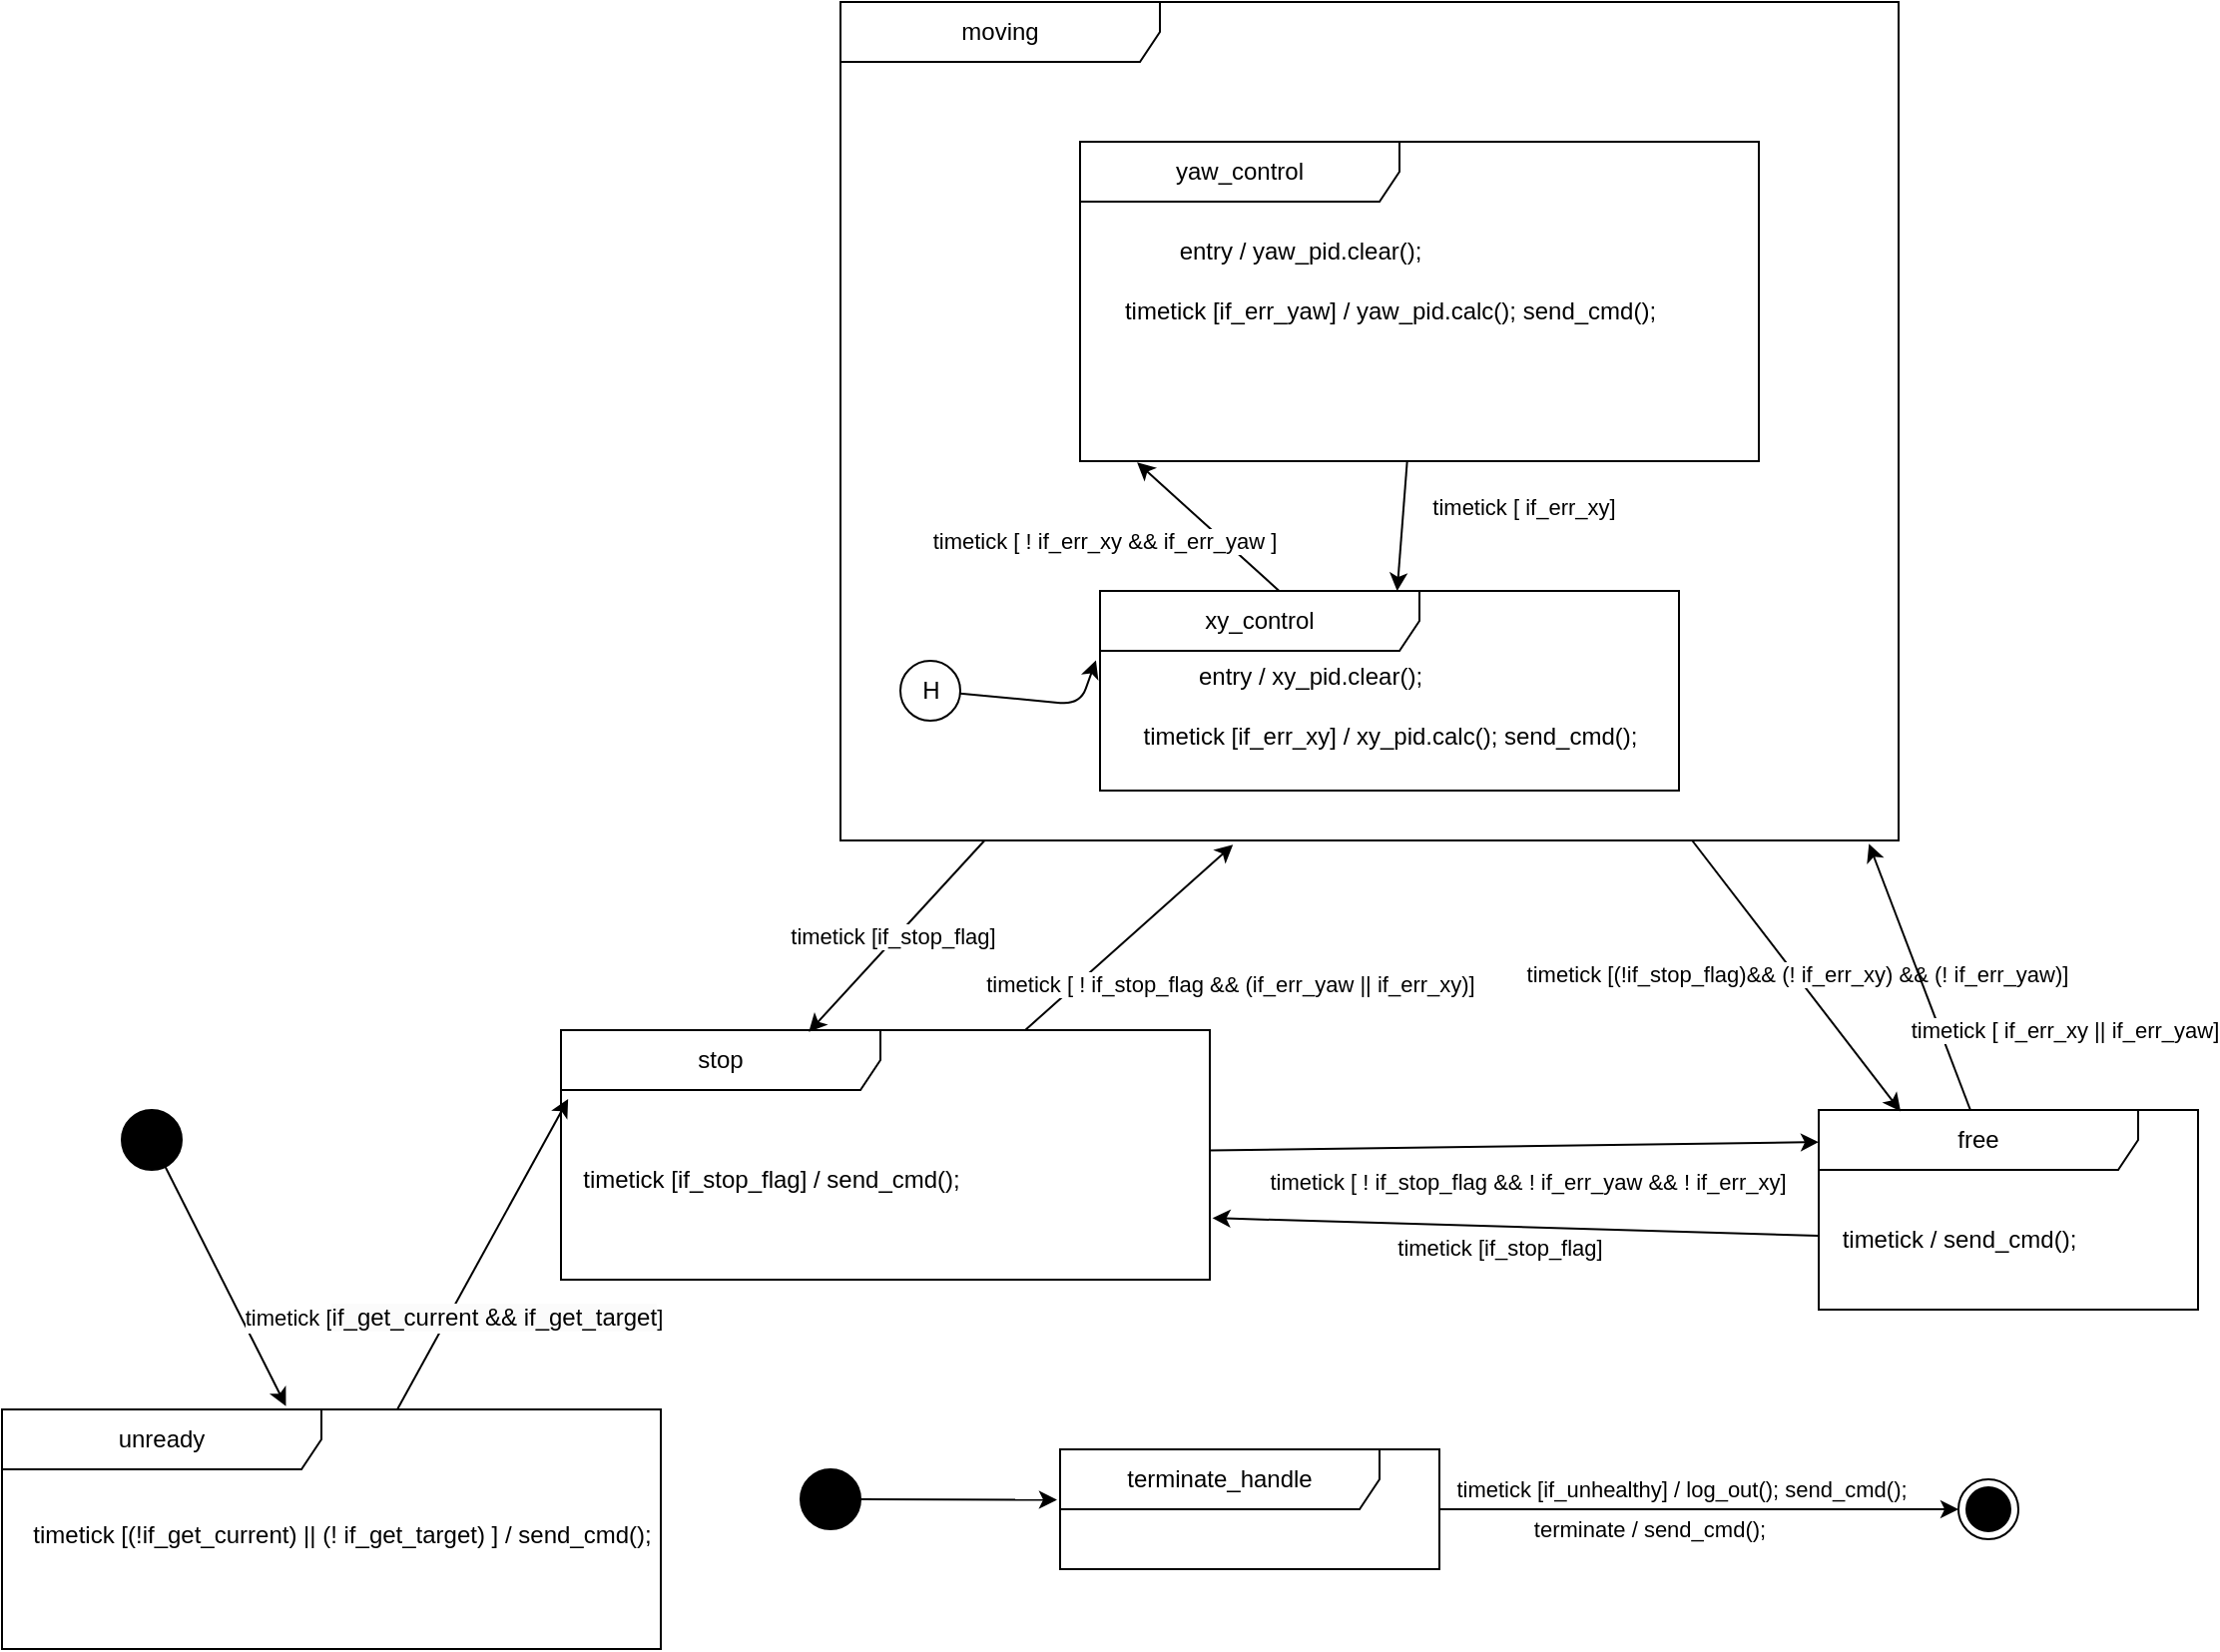 <mxfile>
    <diagram id="dLbpwWId31D5CVljBKBY" name="第 1 页">
        <mxGraphModel dx="1836" dy="414" grid="1" gridSize="10" guides="1" tooltips="1" connect="1" arrows="1" fold="1" page="1" pageScale="1" pageWidth="827" pageHeight="1169" math="0" shadow="0">
            <root>
                <mxCell id="0"/>
                <mxCell id="1" parent="0"/>
                <mxCell id="31" value="moving" style="shape=umlFrame;whiteSpace=wrap;html=1;pointerEvents=0;recursiveResize=0;container=1;collapsible=0;width=160;" parent="1" vertex="1">
                    <mxGeometry x="160" y="165" width="530" height="420" as="geometry"/>
                </mxCell>
                <mxCell id="40" style="edgeStyle=none;html=1;" parent="31" source="34" target="37" edge="1">
                    <mxGeometry relative="1" as="geometry"/>
                </mxCell>
                <mxCell id="41" value="timetick [ if_err_xy]" style="edgeLabel;html=1;align=center;verticalAlign=middle;resizable=0;points=[];" parent="40" vertex="1" connectable="0">
                    <mxGeometry x="-0.311" relative="1" as="geometry">
                        <mxPoint x="60" as="offset"/>
                    </mxGeometry>
                </mxCell>
                <mxCell id="34" value="yaw_control" style="shape=umlFrame;whiteSpace=wrap;html=1;pointerEvents=0;recursiveResize=0;container=1;collapsible=0;width=160;" parent="31" vertex="1">
                    <mxGeometry x="120" y="70" width="340" height="160" as="geometry"/>
                </mxCell>
                <mxCell id="38" value="entry / yaw_pid.clear();" style="text;html=1;align=center;verticalAlign=middle;resizable=0;points=[];autosize=1;strokeColor=none;fillColor=none;" parent="34" vertex="1">
                    <mxGeometry x="40" y="40" width="140" height="30" as="geometry"/>
                </mxCell>
                <mxCell id="39" value="timetick [if_err_yaw] / yaw_pid.calc(); send_cmd();" style="text;html=1;align=center;verticalAlign=middle;resizable=0;points=[];autosize=1;strokeColor=none;fillColor=none;" parent="34" vertex="1">
                    <mxGeometry x="10" y="70" width="290" height="30" as="geometry"/>
                </mxCell>
                <mxCell id="36" style="edgeStyle=none;html=1;entryX=-0.007;entryY=0.347;entryDx=0;entryDy=0;entryPerimeter=0;" parent="31" source="35" target="37" edge="1">
                    <mxGeometry relative="1" as="geometry">
                        <Array as="points">
                            <mxPoint x="120" y="352"/>
                        </Array>
                    </mxGeometry>
                </mxCell>
                <mxCell id="35" value="H" style="ellipse;html=1;" parent="31" vertex="1">
                    <mxGeometry x="30" y="330" width="30" height="30" as="geometry"/>
                </mxCell>
                <mxCell id="37" value="xy_control" style="shape=umlFrame;whiteSpace=wrap;html=1;pointerEvents=0;recursiveResize=0;container=1;collapsible=0;width=160;" parent="31" vertex="1">
                    <mxGeometry x="130" y="295" width="290" height="100" as="geometry"/>
                </mxCell>
                <mxCell id="44" value="entry / xy_pid.clear();" style="text;html=1;align=center;verticalAlign=middle;resizable=0;points=[];autosize=1;strokeColor=none;fillColor=none;" parent="37" vertex="1">
                    <mxGeometry x="35" y="28" width="140" height="30" as="geometry"/>
                </mxCell>
                <mxCell id="45" value="timetick [if_err_xy] / xy_pid.calc(); send_cmd();" style="text;html=1;align=center;verticalAlign=middle;resizable=0;points=[];autosize=1;strokeColor=none;fillColor=none;" parent="37" vertex="1">
                    <mxGeometry x="10" y="58" width="270" height="30" as="geometry"/>
                </mxCell>
                <mxCell id="42" style="edgeStyle=none;html=1;entryX=0.084;entryY=1.004;entryDx=0;entryDy=0;entryPerimeter=0;" parent="31" source="37" target="34" edge="1">
                    <mxGeometry relative="1" as="geometry"/>
                </mxCell>
                <mxCell id="43" value="timetick [ ! if_err_xy &amp;amp;&amp;amp; if_err_yaw ]" style="edgeLabel;html=1;align=center;verticalAlign=middle;resizable=0;points=[];" parent="42" vertex="1" connectable="0">
                    <mxGeometry x="0.195" y="3" relative="1" as="geometry">
                        <mxPoint x="-43" y="11" as="offset"/>
                    </mxGeometry>
                </mxCell>
                <mxCell id="46" value="stop" style="shape=umlFrame;whiteSpace=wrap;html=1;pointerEvents=0;recursiveResize=0;container=1;collapsible=0;width=160;" parent="1" vertex="1">
                    <mxGeometry x="20" y="680" width="325" height="125" as="geometry"/>
                </mxCell>
                <mxCell id="53" value="timetick [if_stop_flag] / send_cmd();" style="text;html=1;align=center;verticalAlign=middle;resizable=0;points=[];autosize=1;strokeColor=none;fillColor=none;" parent="46" vertex="1">
                    <mxGeometry y="60" width="210" height="30" as="geometry"/>
                </mxCell>
                <mxCell id="47" value="free" style="shape=umlFrame;whiteSpace=wrap;html=1;pointerEvents=0;recursiveResize=0;container=1;collapsible=0;width=160;" parent="1" vertex="1">
                    <mxGeometry x="650" y="720" width="190" height="100" as="geometry"/>
                </mxCell>
                <mxCell id="61" value="timetick / send_cmd();" style="text;html=1;align=center;verticalAlign=middle;resizable=0;points=[];autosize=1;strokeColor=none;fillColor=none;" parent="47" vertex="1">
                    <mxGeometry y="50" width="140" height="30" as="geometry"/>
                </mxCell>
                <mxCell id="48" style="edgeStyle=none;html=1;entryX=0.382;entryY=0.007;entryDx=0;entryDy=0;entryPerimeter=0;" parent="1" source="31" target="46" edge="1">
                    <mxGeometry relative="1" as="geometry"/>
                </mxCell>
                <mxCell id="50" value="timetick [if_stop_flag]" style="edgeLabel;html=1;align=center;verticalAlign=middle;resizable=0;points=[];" parent="48" vertex="1" connectable="0">
                    <mxGeometry x="-0.143" y="-1" relative="1" as="geometry">
                        <mxPoint x="-8" y="7" as="offset"/>
                    </mxGeometry>
                </mxCell>
                <mxCell id="49" style="edgeStyle=none;html=1;entryX=0.216;entryY=0.007;entryDx=0;entryDy=0;entryPerimeter=0;" parent="1" source="31" target="47" edge="1">
                    <mxGeometry relative="1" as="geometry"/>
                </mxCell>
                <mxCell id="51" value="timetick [(!if_stop_flag)&amp;amp;&amp;amp; (! if_err_xy) &amp;amp;&amp;amp; (! if_err_yaw)]" style="edgeLabel;html=1;align=center;verticalAlign=middle;resizable=0;points=[];" parent="49" vertex="1" connectable="0">
                    <mxGeometry x="-0.013" y="1" relative="1" as="geometry">
                        <mxPoint as="offset"/>
                    </mxGeometry>
                </mxCell>
                <mxCell id="54" value="" style="ellipse;fillColor=strokeColor;html=1;" parent="1" vertex="1">
                    <mxGeometry x="-200" y="720" width="30" height="30" as="geometry"/>
                </mxCell>
                <mxCell id="55" style="edgeStyle=none;html=1;entryX=0.431;entryY=-0.014;entryDx=0;entryDy=0;entryPerimeter=0;" parent="1" source="54" target="78" edge="1">
                    <mxGeometry relative="1" as="geometry"/>
                </mxCell>
                <mxCell id="56" style="edgeStyle=none;html=1;entryX=0.371;entryY=1.005;entryDx=0;entryDy=0;entryPerimeter=0;" parent="1" source="46" target="31" edge="1">
                    <mxGeometry relative="1" as="geometry"/>
                </mxCell>
                <mxCell id="58" value="timetick [ ! if_stop_flag &amp;amp;&amp;amp; (if_err_yaw || if_err_xy)]" style="edgeLabel;html=1;align=center;verticalAlign=middle;resizable=0;points=[];" parent="56" vertex="1" connectable="0">
                    <mxGeometry x="0.198" relative="1" as="geometry">
                        <mxPoint x="40" y="32" as="offset"/>
                    </mxGeometry>
                </mxCell>
                <mxCell id="59" style="edgeStyle=none;html=1;entryX=0.972;entryY=1.004;entryDx=0;entryDy=0;entryPerimeter=0;" parent="1" source="47" target="31" edge="1">
                    <mxGeometry relative="1" as="geometry"/>
                </mxCell>
                <mxCell id="60" value="&lt;span style=&quot;color: rgb(0, 0, 0);&quot;&gt;timetick [ if_err_xy || if_err_yaw]&lt;/span&gt;" style="edgeLabel;html=1;align=center;verticalAlign=middle;resizable=0;points=[];" parent="59" vertex="1" connectable="0">
                    <mxGeometry x="-0.4" y="-1" relative="1" as="geometry">
                        <mxPoint x="61" as="offset"/>
                    </mxGeometry>
                </mxCell>
                <mxCell id="62" value="" style="ellipse;fillColor=strokeColor;html=1;" parent="1" vertex="1">
                    <mxGeometry x="140" y="900" width="30" height="30" as="geometry"/>
                </mxCell>
                <mxCell id="66" style="edgeStyle=none;html=1;" parent="1" source="63" target="65" edge="1">
                    <mxGeometry relative="1" as="geometry"/>
                </mxCell>
                <mxCell id="67" value="terminate / send_cmd();" style="edgeLabel;html=1;align=center;verticalAlign=middle;resizable=0;points=[];" parent="66" vertex="1" connectable="0">
                    <mxGeometry x="-0.395" y="1" relative="1" as="geometry">
                        <mxPoint x="26" y="11" as="offset"/>
                    </mxGeometry>
                </mxCell>
                <mxCell id="69" value="timetick [if_unhealthy] / log_out(); send_cmd();" style="edgeLabel;html=1;align=center;verticalAlign=middle;resizable=0;points=[];" parent="66" vertex="1" connectable="0">
                    <mxGeometry x="-0.38" y="1" relative="1" as="geometry">
                        <mxPoint x="40" y="-9" as="offset"/>
                    </mxGeometry>
                </mxCell>
                <mxCell id="63" value="terminate_handle" style="shape=umlFrame;whiteSpace=wrap;html=1;pointerEvents=0;recursiveResize=0;container=1;collapsible=0;width=160;" parent="1" vertex="1">
                    <mxGeometry x="270" y="890" width="190" height="60" as="geometry"/>
                </mxCell>
                <mxCell id="64" style="edgeStyle=none;html=1;entryX=-0.008;entryY=0.421;entryDx=0;entryDy=0;entryPerimeter=0;" parent="1" source="62" target="63" edge="1">
                    <mxGeometry relative="1" as="geometry"/>
                </mxCell>
                <mxCell id="65" value="" style="ellipse;html=1;shape=endState;fillColor=strokeColor;" parent="1" vertex="1">
                    <mxGeometry x="720" y="905" width="30" height="30" as="geometry"/>
                </mxCell>
                <mxCell id="73" style="edgeStyle=none;html=1;entryX=0;entryY=0.161;entryDx=0;entryDy=0;entryPerimeter=0;" parent="1" source="46" target="47" edge="1">
                    <mxGeometry relative="1" as="geometry"/>
                </mxCell>
                <mxCell id="75" value="&lt;span style=&quot;color: rgb(0, 0, 0);&quot;&gt;timetick [ ! if_stop_flag &amp;amp;&amp;amp; ! if_err_yaw &amp;amp;&amp;amp; ! if_err_xy]&lt;/span&gt;" style="edgeLabel;html=1;align=center;verticalAlign=middle;resizable=0;points=[];" parent="73" vertex="1" connectable="0">
                    <mxGeometry x="0.186" y="1" relative="1" as="geometry">
                        <mxPoint x="-22" y="19" as="offset"/>
                    </mxGeometry>
                </mxCell>
                <mxCell id="76" style="edgeStyle=none;html=1;entryX=1.004;entryY=0.753;entryDx=0;entryDy=0;entryPerimeter=0;" parent="1" source="61" target="46" edge="1">
                    <mxGeometry relative="1" as="geometry"/>
                </mxCell>
                <mxCell id="77" value="timetick [if_stop_flag]" style="edgeLabel;html=1;align=center;verticalAlign=middle;resizable=0;points=[];" parent="76" vertex="1" connectable="0">
                    <mxGeometry x="0.495" relative="1" as="geometry">
                        <mxPoint x="67" y="12" as="offset"/>
                    </mxGeometry>
                </mxCell>
                <mxCell id="78" value="unready" style="shape=umlFrame;whiteSpace=wrap;html=1;pointerEvents=0;recursiveResize=0;container=1;collapsible=0;width=160;" parent="1" vertex="1">
                    <mxGeometry x="-260" y="870" width="330" height="120" as="geometry"/>
                </mxCell>
                <mxCell id="79" value="&lt;span style=&quot;color: rgb(0, 0, 0);&quot;&gt;timetick [(!if_get_current) || (! if_get_target) ] / send_cmd();&lt;/span&gt;" style="text;html=1;align=center;verticalAlign=middle;resizable=0;points=[];autosize=1;strokeColor=none;fillColor=none;" parent="1" vertex="1">
                    <mxGeometry x="-255" y="918" width="330" height="30" as="geometry"/>
                </mxCell>
                <mxCell id="80" style="edgeStyle=none;html=1;entryX=0.011;entryY=0.276;entryDx=0;entryDy=0;entryPerimeter=0;" parent="1" source="78" target="46" edge="1">
                    <mxGeometry relative="1" as="geometry"/>
                </mxCell>
                <mxCell id="81" value="timetick [&lt;span style=&quot;color: rgb(0, 0, 0); font-size: 12px; background-color: rgb(251, 251, 251);&quot;&gt;if_get_current &amp;amp;&amp;amp; if_get_target&lt;/span&gt;]" style="edgeLabel;html=1;align=center;verticalAlign=middle;resizable=0;points=[];" parent="80" vertex="1" connectable="0">
                    <mxGeometry x="-0.39" y="-2" relative="1" as="geometry">
                        <mxPoint as="offset"/>
                    </mxGeometry>
                </mxCell>
            </root>
        </mxGraphModel>
    </diagram>
</mxfile>